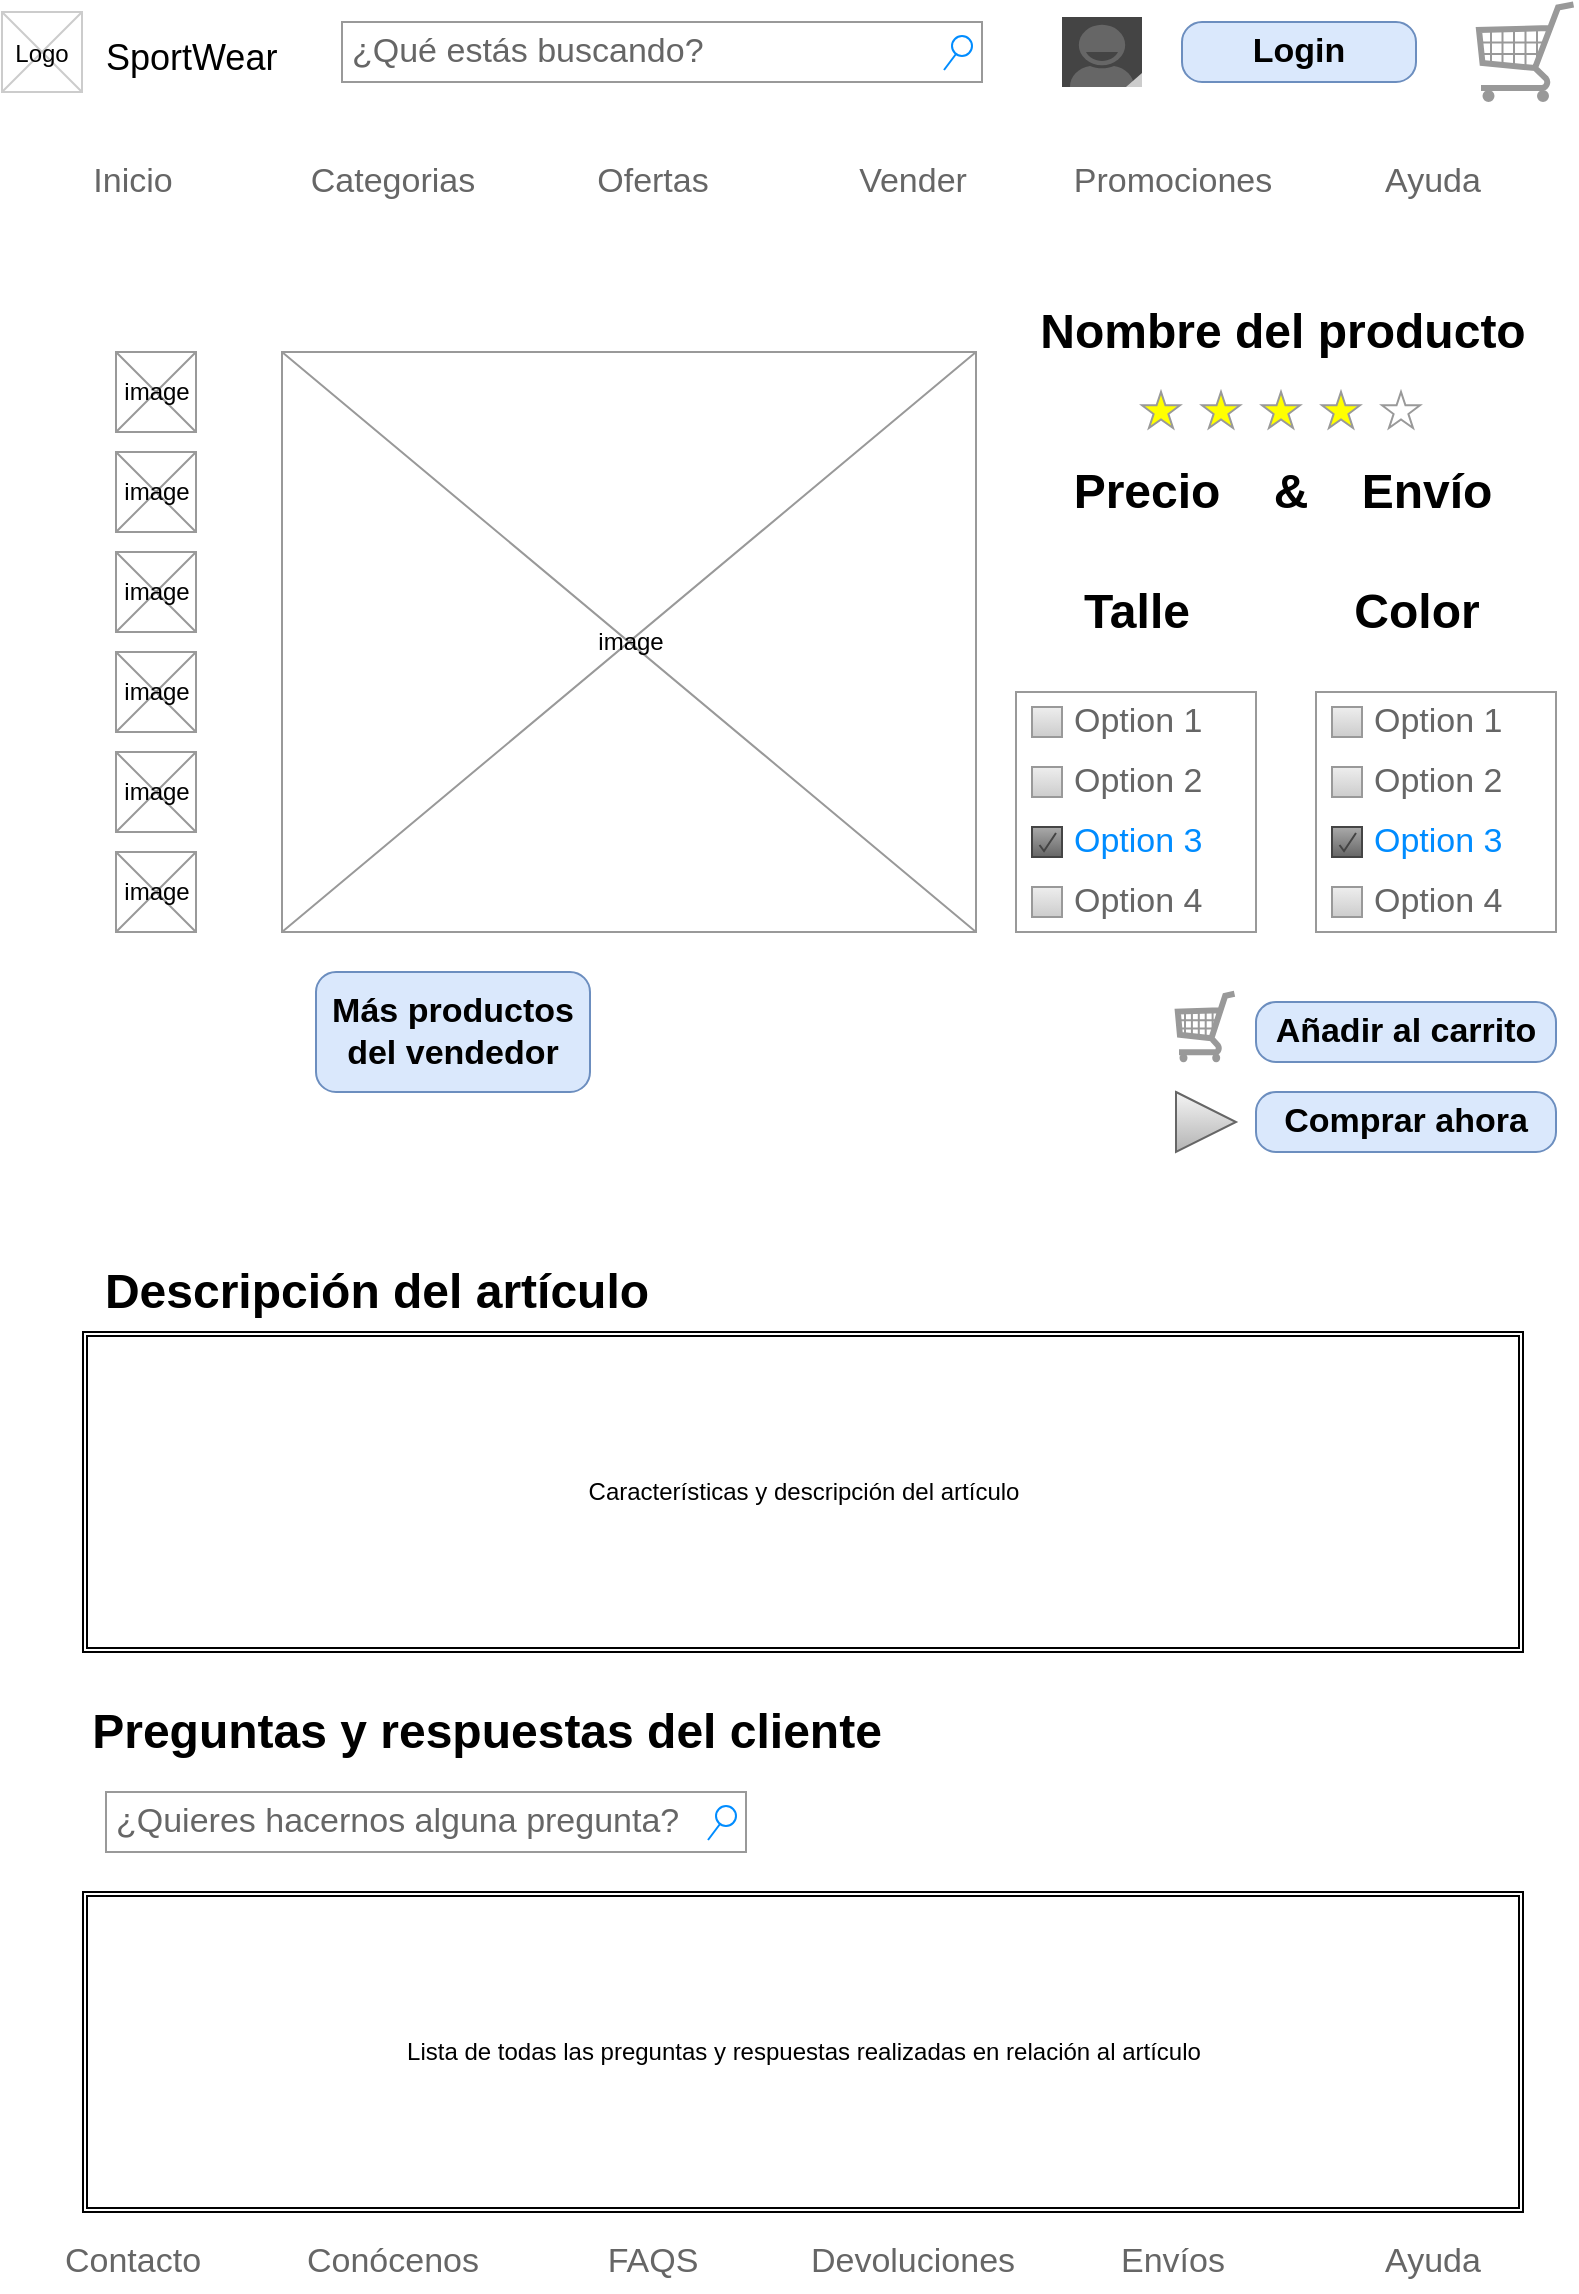 <mxfile version="12.9.14" type="device"><diagram name="Page-1" id="f1b7ffb7-ca1e-a977-7cf5-a751b3c06c05"><mxGraphModel dx="1422" dy="745" grid="1" gridSize="10" guides="1" tooltips="1" connect="1" arrows="1" fold="1" page="1" pageScale="1" pageWidth="826" pageHeight="1169" background="#ffffff" math="0" shadow="0"><root><mxCell id="0"/><mxCell id="1" parent="0"/><mxCell id="2" value="SportWear" style="text;spacingTop=-5;fontSize=18;fontStyle=0" parent="1" vertex="1"><mxGeometry x="73" y="30" width="90" height="20" as="geometry"/></mxCell><mxCell id="20" value="" style="verticalLabelPosition=bottom;verticalAlign=top;strokeWidth=1;shape=mxgraph.mockup.graphics.iconGrid;strokeColor=#CCCCCC;gridSize=1,1;" parent="1" vertex="1"><mxGeometry x="23" y="20" width="40" height="40" as="geometry"/></mxCell><mxCell id="21" value="Logo" style="text;spacingTop=-5;align=center;verticalAlign=middle;" parent="1" vertex="1"><mxGeometry x="23" y="22.5" width="40" height="40" as="geometry"/></mxCell><mxCell id="jEn-GdpzN3LocC7QqjdC-65" value="¿Qué estás buscando?" style="strokeWidth=1;shadow=0;dashed=0;align=center;html=1;shape=mxgraph.mockup.forms.searchBox;strokeColor=#999999;mainText=;strokeColor2=#008cff;fontColor=#666666;fontSize=17;align=left;spacingLeft=3;" vertex="1" parent="1"><mxGeometry x="193" y="25" width="320" height="30" as="geometry"/></mxCell><mxCell id="jEn-GdpzN3LocC7QqjdC-80" value="" style="verticalLabelPosition=bottom;shadow=0;dashed=0;align=center;html=1;verticalAlign=top;strokeWidth=1;shape=mxgraph.mockup.misc.shoppingCart;strokeColor=#999999;" vertex="1" parent="1"><mxGeometry x="760" y="15" width="50" height="50" as="geometry"/></mxCell><mxCell id="jEn-GdpzN3LocC7QqjdC-81" value="" style="verticalLabelPosition=bottom;verticalAlign=top;html=1;shadow=0;dashed=0;strokeWidth=1;shape=mxgraph.android.contact_badge_normal;align=center;" vertex="1" parent="1"><mxGeometry x="553" y="22.5" width="40" height="35" as="geometry"/></mxCell><mxCell id="jEn-GdpzN3LocC7QqjdC-82" value="Login" style="strokeWidth=1;shadow=0;dashed=0;align=center;html=1;shape=mxgraph.mockup.buttons.button;mainText=;buttonStyle=round;fontSize=17;fontStyle=1;whiteSpace=wrap;fillColor=#dae8fc;strokeColor=#6c8ebf;" vertex="1" parent="1"><mxGeometry x="613" y="25" width="117" height="30" as="geometry"/></mxCell><mxCell id="jEn-GdpzN3LocC7QqjdC-83" value="" style="strokeWidth=1;shadow=0;dashed=0;align=center;html=1;shape=mxgraph.mockup.forms.rrect;rSize=0;strokeColor=none;" vertex="1" parent="1"><mxGeometry x="23" y="90" width="780" height="30" as="geometry"/></mxCell><mxCell id="jEn-GdpzN3LocC7QqjdC-84" value="Inicio" style="strokeColor=inherit;fillColor=inherit;gradientColor=inherit;strokeWidth=1;shadow=0;dashed=0;align=center;html=1;shape=mxgraph.mockup.forms.rrect;rSize=0;fontSize=17;fontColor=#666666;" vertex="1" parent="jEn-GdpzN3LocC7QqjdC-83"><mxGeometry width="130" height="30" as="geometry"/></mxCell><mxCell id="jEn-GdpzN3LocC7QqjdC-85" value="Categorias" style="strokeColor=inherit;fillColor=inherit;gradientColor=inherit;strokeWidth=1;shadow=0;dashed=0;align=center;html=1;shape=mxgraph.mockup.forms.rrect;rSize=0;fontSize=17;fontColor=#666666;" vertex="1" parent="jEn-GdpzN3LocC7QqjdC-83"><mxGeometry x="130" width="130" height="30" as="geometry"/></mxCell><mxCell id="jEn-GdpzN3LocC7QqjdC-86" value="Ofertas" style="strokeColor=inherit;fillColor=inherit;gradientColor=inherit;strokeWidth=1;shadow=0;dashed=0;align=center;html=1;shape=mxgraph.mockup.forms.rrect;rSize=0;fontSize=17;fontColor=#666666;" vertex="1" parent="jEn-GdpzN3LocC7QqjdC-83"><mxGeometry x="260" width="130" height="30" as="geometry"/></mxCell><mxCell id="jEn-GdpzN3LocC7QqjdC-87" value="Vender" style="strokeColor=inherit;fillColor=inherit;gradientColor=inherit;strokeWidth=1;shadow=0;dashed=0;align=center;html=1;shape=mxgraph.mockup.forms.rrect;rSize=0;fontSize=17;fontColor=#666666;" vertex="1" parent="jEn-GdpzN3LocC7QqjdC-83"><mxGeometry x="390" width="130" height="30" as="geometry"/></mxCell><mxCell id="jEn-GdpzN3LocC7QqjdC-88" value="Promociones" style="strokeColor=inherit;fillColor=inherit;gradientColor=inherit;strokeWidth=1;shadow=0;dashed=0;align=center;html=1;shape=mxgraph.mockup.forms.rrect;rSize=0;fontSize=17;fontColor=#666666;" vertex="1" parent="jEn-GdpzN3LocC7QqjdC-83"><mxGeometry x="520" width="130" height="30" as="geometry"/></mxCell><mxCell id="jEn-GdpzN3LocC7QqjdC-89" value="Ayuda" style="strokeColor=inherit;fillColor=inherit;gradientColor=inherit;strokeWidth=1;shadow=0;dashed=0;align=center;html=1;shape=mxgraph.mockup.forms.rrect;rSize=0;fontSize=17;fontColor=#666666;" vertex="1" parent="jEn-GdpzN3LocC7QqjdC-83"><mxGeometry x="650" width="130" height="30" as="geometry"/></mxCell><mxCell id="jEn-GdpzN3LocC7QqjdC-113" value="" style="strokeWidth=1;shadow=0;dashed=1;align=center;html=1;shape=mxgraph.mockup.forms.rrect;rSize=0;strokeColor=none;dashPattern=1 4;" vertex="1" parent="1"><mxGeometry x="23" y="1130" width="780" height="30" as="geometry"/></mxCell><mxCell id="jEn-GdpzN3LocC7QqjdC-114" value="Contacto" style="strokeColor=inherit;fillColor=inherit;gradientColor=inherit;strokeWidth=1;shadow=0;dashed=0;align=center;html=1;shape=mxgraph.mockup.forms.rrect;rSize=0;fontSize=17;fontColor=#666666;" vertex="1" parent="jEn-GdpzN3LocC7QqjdC-113"><mxGeometry width="130" height="30" as="geometry"/></mxCell><mxCell id="jEn-GdpzN3LocC7QqjdC-115" value="Conócenos" style="strokeColor=inherit;fillColor=inherit;gradientColor=inherit;strokeWidth=1;shadow=0;dashed=0;align=center;html=1;shape=mxgraph.mockup.forms.rrect;rSize=0;fontSize=17;fontColor=#666666;" vertex="1" parent="jEn-GdpzN3LocC7QqjdC-113"><mxGeometry x="130" width="130" height="30" as="geometry"/></mxCell><mxCell id="jEn-GdpzN3LocC7QqjdC-116" value="FAQS" style="strokeColor=inherit;fillColor=inherit;gradientColor=inherit;strokeWidth=1;shadow=0;dashed=0;align=center;html=1;shape=mxgraph.mockup.forms.rrect;rSize=0;fontSize=17;fontColor=#666666;" vertex="1" parent="jEn-GdpzN3LocC7QqjdC-113"><mxGeometry x="260" width="130" height="30" as="geometry"/></mxCell><mxCell id="jEn-GdpzN3LocC7QqjdC-117" value="Devoluciones" style="strokeColor=inherit;fillColor=inherit;gradientColor=inherit;strokeWidth=1;shadow=0;dashed=0;align=center;html=1;shape=mxgraph.mockup.forms.rrect;rSize=0;fontSize=17;fontColor=#666666;" vertex="1" parent="jEn-GdpzN3LocC7QqjdC-113"><mxGeometry x="390" width="130" height="30" as="geometry"/></mxCell><mxCell id="jEn-GdpzN3LocC7QqjdC-118" value="Envíos" style="strokeColor=inherit;fillColor=inherit;gradientColor=inherit;strokeWidth=1;shadow=0;dashed=0;align=center;html=1;shape=mxgraph.mockup.forms.rrect;rSize=0;fontSize=17;fontColor=#666666;" vertex="1" parent="jEn-GdpzN3LocC7QqjdC-113"><mxGeometry x="520" width="130" height="30" as="geometry"/></mxCell><mxCell id="jEn-GdpzN3LocC7QqjdC-119" value="Ayuda" style="strokeColor=inherit;fillColor=inherit;gradientColor=inherit;strokeWidth=1;shadow=0;dashed=0;align=center;html=1;shape=mxgraph.mockup.forms.rrect;rSize=0;fontSize=17;fontColor=#666666;" vertex="1" parent="jEn-GdpzN3LocC7QqjdC-113"><mxGeometry x="650" width="130" height="30" as="geometry"/></mxCell><mxCell id="jEn-GdpzN3LocC7QqjdC-128" value="" style="verticalLabelPosition=bottom;shadow=0;dashed=0;align=center;html=1;verticalAlign=top;strokeWidth=1;shape=mxgraph.mockup.graphics.simpleIcon;strokeColor=#999999;dashPattern=1 4;gradientColor=none;" vertex="1" parent="1"><mxGeometry x="163" y="190" width="347" height="290" as="geometry"/></mxCell><mxCell id="jEn-GdpzN3LocC7QqjdC-129" value="image" style="text;html=1;align=center;verticalAlign=middle;resizable=0;points=[];autosize=1;" vertex="1" parent="1"><mxGeometry x="311.5" y="325" width="50" height="20" as="geometry"/></mxCell><mxCell id="jEn-GdpzN3LocC7QqjdC-130" value="" style="verticalLabelPosition=bottom;shadow=0;dashed=0;align=center;html=1;verticalAlign=top;strokeWidth=1;shape=mxgraph.mockup.graphics.simpleIcon;strokeColor=#999999;dashPattern=1 4;gradientColor=none;" vertex="1" parent="1"><mxGeometry x="80" y="190" width="40" height="40" as="geometry"/></mxCell><mxCell id="jEn-GdpzN3LocC7QqjdC-131" value="" style="verticalLabelPosition=bottom;shadow=0;dashed=0;align=center;html=1;verticalAlign=top;strokeWidth=1;shape=mxgraph.mockup.graphics.simpleIcon;strokeColor=#999999;dashPattern=1 4;gradientColor=none;" vertex="1" parent="1"><mxGeometry x="80" y="240" width="40" height="40" as="geometry"/></mxCell><mxCell id="jEn-GdpzN3LocC7QqjdC-132" value="" style="verticalLabelPosition=bottom;shadow=0;dashed=0;align=center;html=1;verticalAlign=top;strokeWidth=1;shape=mxgraph.mockup.graphics.simpleIcon;strokeColor=#999999;dashPattern=1 4;gradientColor=none;" vertex="1" parent="1"><mxGeometry x="80" y="290" width="40" height="40" as="geometry"/></mxCell><mxCell id="jEn-GdpzN3LocC7QqjdC-133" value="" style="verticalLabelPosition=bottom;shadow=0;dashed=0;align=center;html=1;verticalAlign=top;strokeWidth=1;shape=mxgraph.mockup.graphics.simpleIcon;strokeColor=#999999;dashPattern=1 4;gradientColor=none;" vertex="1" parent="1"><mxGeometry x="80" y="340" width="40" height="40" as="geometry"/></mxCell><mxCell id="jEn-GdpzN3LocC7QqjdC-134" value="" style="verticalLabelPosition=bottom;shadow=0;dashed=0;align=center;html=1;verticalAlign=top;strokeWidth=1;shape=mxgraph.mockup.graphics.simpleIcon;strokeColor=#999999;dashPattern=1 4;gradientColor=none;" vertex="1" parent="1"><mxGeometry x="80" y="390" width="40" height="40" as="geometry"/></mxCell><mxCell id="jEn-GdpzN3LocC7QqjdC-135" value="" style="verticalLabelPosition=bottom;shadow=0;dashed=0;align=center;html=1;verticalAlign=top;strokeWidth=1;shape=mxgraph.mockup.graphics.simpleIcon;strokeColor=#999999;dashPattern=1 4;gradientColor=none;" vertex="1" parent="1"><mxGeometry x="80" y="440" width="40" height="40" as="geometry"/></mxCell><mxCell id="jEn-GdpzN3LocC7QqjdC-137" value="image" style="text;html=1;align=center;verticalAlign=middle;resizable=0;points=[];autosize=1;" vertex="1" parent="1"><mxGeometry x="75" y="200" width="50" height="20" as="geometry"/></mxCell><mxCell id="jEn-GdpzN3LocC7QqjdC-138" value="image" style="text;html=1;align=center;verticalAlign=middle;resizable=0;points=[];autosize=1;" vertex="1" parent="1"><mxGeometry x="75" y="250" width="50" height="20" as="geometry"/></mxCell><mxCell id="jEn-GdpzN3LocC7QqjdC-139" value="image" style="text;html=1;align=center;verticalAlign=middle;resizable=0;points=[];autosize=1;" vertex="1" parent="1"><mxGeometry x="75" y="300" width="50" height="20" as="geometry"/></mxCell><mxCell id="jEn-GdpzN3LocC7QqjdC-140" value="image" style="text;html=1;align=center;verticalAlign=middle;resizable=0;points=[];autosize=1;" vertex="1" parent="1"><mxGeometry x="75" y="400" width="50" height="20" as="geometry"/></mxCell><mxCell id="jEn-GdpzN3LocC7QqjdC-141" value="image" style="text;html=1;align=center;verticalAlign=middle;resizable=0;points=[];autosize=1;" vertex="1" parent="1"><mxGeometry x="75" y="350" width="50" height="20" as="geometry"/></mxCell><mxCell id="jEn-GdpzN3LocC7QqjdC-142" value="image" style="text;html=1;align=center;verticalAlign=middle;resizable=0;points=[];autosize=1;" vertex="1" parent="1"><mxGeometry x="75" y="450" width="50" height="20" as="geometry"/></mxCell><mxCell id="jEn-GdpzN3LocC7QqjdC-143" value="" style="verticalLabelPosition=bottom;shadow=0;dashed=0;align=center;html=1;verticalAlign=top;strokeWidth=1;shape=mxgraph.mockup.misc.rating;strokeColor=#999999;fillColor=#ffff00;emptyFillColor=#ffffff;grade=4;ratingScale=5;ratingStyle=star;dashPattern=1 4;" vertex="1" parent="1"><mxGeometry x="593" y="210" width="98.5" height="20" as="geometry"/></mxCell><mxCell id="jEn-GdpzN3LocC7QqjdC-145" value="" style="strokeWidth=1;shadow=0;dashed=0;align=center;html=1;shape=mxgraph.mockup.forms.rrect;rSize=0;strokeColor=#999999;fillColor=#ffffff;recursiveResize=0;dashPattern=1 4;gradientColor=none;gradientDirection=north;" vertex="1" parent="1"><mxGeometry x="530" y="360" width="120" height="120" as="geometry"/></mxCell><mxCell id="jEn-GdpzN3LocC7QqjdC-146" value="Option 1" style="strokeWidth=1;shadow=0;dashed=0;align=center;html=1;shape=mxgraph.mockup.forms.rrect;rSize=0;fillColor=#eeeeee;strokeColor=#999999;gradientColor=#cccccc;align=left;spacingLeft=4;fontSize=17;fontColor=#666666;labelPosition=right;" vertex="1" parent="jEn-GdpzN3LocC7QqjdC-145"><mxGeometry x="8" y="7.5" width="15" height="15" as="geometry"/></mxCell><mxCell id="jEn-GdpzN3LocC7QqjdC-147" value="Option 2" style="strokeWidth=1;shadow=0;dashed=0;align=center;html=1;shape=mxgraph.mockup.forms.rrect;rSize=0;fillColor=#eeeeee;strokeColor=#999999;gradientColor=#cccccc;align=left;spacingLeft=4;fontSize=17;fontColor=#666666;labelPosition=right;" vertex="1" parent="jEn-GdpzN3LocC7QqjdC-145"><mxGeometry x="8" y="37.5" width="15" height="15" as="geometry"/></mxCell><mxCell id="jEn-GdpzN3LocC7QqjdC-148" value="Option 3" style="strokeWidth=1;shadow=0;dashed=0;align=center;html=1;shape=mxgraph.mockup.forms.checkbox;rSize=0;resizable=0;fillColor=#aaaaaa;strokeColor=#444444;gradientColor=#666666;align=left;spacingLeft=4;fontSize=17;fontColor=#008cff;labelPosition=right;" vertex="1" parent="jEn-GdpzN3LocC7QqjdC-145"><mxGeometry x="8" y="67.5" width="15" height="15" as="geometry"/></mxCell><mxCell id="jEn-GdpzN3LocC7QqjdC-149" value="Option 4" style="strokeWidth=1;shadow=0;dashed=0;align=center;html=1;shape=mxgraph.mockup.forms.rrect;rSize=0;fillColor=#eeeeee;strokeColor=#999999;gradientColor=#cccccc;align=left;spacingLeft=4;fontSize=17;fontColor=#666666;labelPosition=right;" vertex="1" parent="jEn-GdpzN3LocC7QqjdC-145"><mxGeometry x="8" y="97.5" width="15" height="15" as="geometry"/></mxCell><mxCell id="jEn-GdpzN3LocC7QqjdC-151" value="Nombre del producto" style="text;strokeColor=none;fillColor=none;html=1;fontSize=24;fontStyle=1;verticalAlign=middle;align=center;dashed=1;dashPattern=1 4;" vertex="1" parent="1"><mxGeometry x="613" y="160" width="100" height="40" as="geometry"/></mxCell><mxCell id="jEn-GdpzN3LocC7QqjdC-158" value="Talle" style="text;strokeColor=none;fillColor=none;html=1;fontSize=24;fontStyle=1;verticalAlign=middle;align=center;dashed=1;dashPattern=1 4;" vertex="1" parent="1"><mxGeometry x="540" y="300" width="100" height="40" as="geometry"/></mxCell><mxCell id="jEn-GdpzN3LocC7QqjdC-160" value="Color" style="text;strokeColor=none;fillColor=none;html=1;fontSize=24;fontStyle=1;verticalAlign=middle;align=center;dashed=1;dashPattern=1 4;" vertex="1" parent="1"><mxGeometry x="680" y="300" width="100" height="40" as="geometry"/></mxCell><mxCell id="jEn-GdpzN3LocC7QqjdC-161" value="" style="strokeWidth=1;shadow=0;dashed=0;align=center;html=1;shape=mxgraph.mockup.forms.rrect;rSize=0;strokeColor=#999999;fillColor=#ffffff;recursiveResize=0;dashPattern=1 4;gradientColor=none;gradientDirection=north;" vertex="1" parent="1"><mxGeometry x="680" y="360" width="120" height="120" as="geometry"/></mxCell><mxCell id="jEn-GdpzN3LocC7QqjdC-162" value="Option 1" style="strokeWidth=1;shadow=0;dashed=0;align=center;html=1;shape=mxgraph.mockup.forms.rrect;rSize=0;fillColor=#eeeeee;strokeColor=#999999;gradientColor=#cccccc;align=left;spacingLeft=4;fontSize=17;fontColor=#666666;labelPosition=right;" vertex="1" parent="jEn-GdpzN3LocC7QqjdC-161"><mxGeometry x="8" y="7.5" width="15" height="15" as="geometry"/></mxCell><mxCell id="jEn-GdpzN3LocC7QqjdC-163" value="Option 2" style="strokeWidth=1;shadow=0;dashed=0;align=center;html=1;shape=mxgraph.mockup.forms.rrect;rSize=0;fillColor=#eeeeee;strokeColor=#999999;gradientColor=#cccccc;align=left;spacingLeft=4;fontSize=17;fontColor=#666666;labelPosition=right;" vertex="1" parent="jEn-GdpzN3LocC7QqjdC-161"><mxGeometry x="8" y="37.5" width="15" height="15" as="geometry"/></mxCell><mxCell id="jEn-GdpzN3LocC7QqjdC-164" value="Option 3" style="strokeWidth=1;shadow=0;dashed=0;align=center;html=1;shape=mxgraph.mockup.forms.checkbox;rSize=0;resizable=0;fillColor=#aaaaaa;strokeColor=#444444;gradientColor=#666666;align=left;spacingLeft=4;fontSize=17;fontColor=#008cff;labelPosition=right;" vertex="1" parent="jEn-GdpzN3LocC7QqjdC-161"><mxGeometry x="8" y="67.5" width="15" height="15" as="geometry"/></mxCell><mxCell id="jEn-GdpzN3LocC7QqjdC-165" value="Option 4" style="strokeWidth=1;shadow=0;dashed=0;align=center;html=1;shape=mxgraph.mockup.forms.rrect;rSize=0;fillColor=#eeeeee;strokeColor=#999999;gradientColor=#cccccc;align=left;spacingLeft=4;fontSize=17;fontColor=#666666;labelPosition=right;" vertex="1" parent="jEn-GdpzN3LocC7QqjdC-161"><mxGeometry x="8" y="97.5" width="15" height="15" as="geometry"/></mxCell><mxCell id="jEn-GdpzN3LocC7QqjdC-166" value="Precio&amp;nbsp; &amp;nbsp; &amp;amp;&amp;nbsp; &amp;nbsp; Envío" style="text;strokeColor=none;fillColor=none;html=1;fontSize=24;fontStyle=1;verticalAlign=middle;align=center;dashed=1;dashPattern=1 4;" vertex="1" parent="1"><mxGeometry x="533" y="240" width="260" height="40" as="geometry"/></mxCell><mxCell id="jEn-GdpzN3LocC7QqjdC-168" value="Características y descripción del artículo" style="shape=ext;double=1;rounded=0;whiteSpace=wrap;html=1;strokeColor=#000000;strokeWidth=1;gradientColor=none;align=center;fillColor=#ffffff;" vertex="1" parent="1"><mxGeometry x="63.5" y="680" width="720" height="160" as="geometry"/></mxCell><mxCell id="jEn-GdpzN3LocC7QqjdC-169" value="Descripción del artículo" style="text;strokeColor=none;fillColor=none;html=1;fontSize=24;fontStyle=1;verticalAlign=middle;align=center;dashed=1;dashPattern=1 4;" vertex="1" parent="1"><mxGeometry x="56.5" y="640" width="307" height="40" as="geometry"/></mxCell><mxCell id="jEn-GdpzN3LocC7QqjdC-170" value="Preguntas y respuestas del cliente" style="text;strokeColor=none;fillColor=none;html=1;fontSize=24;fontStyle=1;verticalAlign=middle;align=center;dashed=1;dashPattern=1 4;" vertex="1" parent="1"><mxGeometry x="56.5" y="860" width="417" height="40" as="geometry"/></mxCell><mxCell id="jEn-GdpzN3LocC7QqjdC-171" value="Lista de todas las preguntas y respuestas realizadas en relación al artículo" style="shape=ext;double=1;rounded=0;whiteSpace=wrap;html=1;strokeColor=#000000;strokeWidth=1;gradientColor=none;align=center;" vertex="1" parent="1"><mxGeometry x="63.5" y="960" width="720" height="160" as="geometry"/></mxCell><mxCell id="jEn-GdpzN3LocC7QqjdC-173" value="Más productos del vendedor" style="strokeWidth=1;shadow=0;dashed=0;align=center;html=1;shape=mxgraph.mockup.buttons.button;mainText=;buttonStyle=round;fontSize=17;fontStyle=1;whiteSpace=wrap;fillColor=#dae8fc;strokeColor=#6c8ebf;" vertex="1" parent="1"><mxGeometry x="180" y="500" width="137" height="60" as="geometry"/></mxCell><mxCell id="jEn-GdpzN3LocC7QqjdC-174" value="¿Quieres hacernos alguna pregunta?" style="strokeWidth=1;shadow=0;dashed=0;align=center;html=1;shape=mxgraph.mockup.forms.searchBox;strokeColor=#999999;mainText=;strokeColor2=#008cff;fontColor=#666666;fontSize=17;align=left;spacingLeft=3;" vertex="1" parent="1"><mxGeometry x="75" y="910" width="320" height="30" as="geometry"/></mxCell><mxCell id="jEn-GdpzN3LocC7QqjdC-176" value="Añadir al carrito&lt;br&gt;" style="strokeWidth=1;shadow=0;dashed=0;align=center;html=1;shape=mxgraph.mockup.buttons.button;mainText=;buttonStyle=round;fontSize=17;fontStyle=1;whiteSpace=wrap;fillColor=#dae8fc;strokeColor=#6c8ebf;" vertex="1" parent="1"><mxGeometry x="650" y="515" width="150" height="30" as="geometry"/></mxCell><mxCell id="jEn-GdpzN3LocC7QqjdC-177" value="Comprar ahora" style="strokeWidth=1;shadow=0;dashed=0;align=center;html=1;shape=mxgraph.mockup.buttons.button;mainText=;buttonStyle=round;fontSize=17;fontStyle=1;whiteSpace=wrap;fillColor=#dae8fc;strokeColor=#6c8ebf;" vertex="1" parent="1"><mxGeometry x="650" y="560" width="150" height="30" as="geometry"/></mxCell><mxCell id="jEn-GdpzN3LocC7QqjdC-178" value="" style="verticalLabelPosition=bottom;shadow=0;dashed=0;align=center;html=1;verticalAlign=top;strokeWidth=1;shape=mxgraph.mockup.misc.shoppingCart;strokeColor=#999999;" vertex="1" parent="1"><mxGeometry x="610" y="510" width="30" height="35" as="geometry"/></mxCell><mxCell id="jEn-GdpzN3LocC7QqjdC-179" value="" style="triangle;whiteSpace=wrap;html=1;strokeColor=#666666;strokeWidth=1;fillColor=#f5f5f5;align=center;gradientColor=#b3b3b3;" vertex="1" parent="1"><mxGeometry x="610" y="560" width="30" height="30" as="geometry"/></mxCell></root></mxGraphModel></diagram></mxfile>